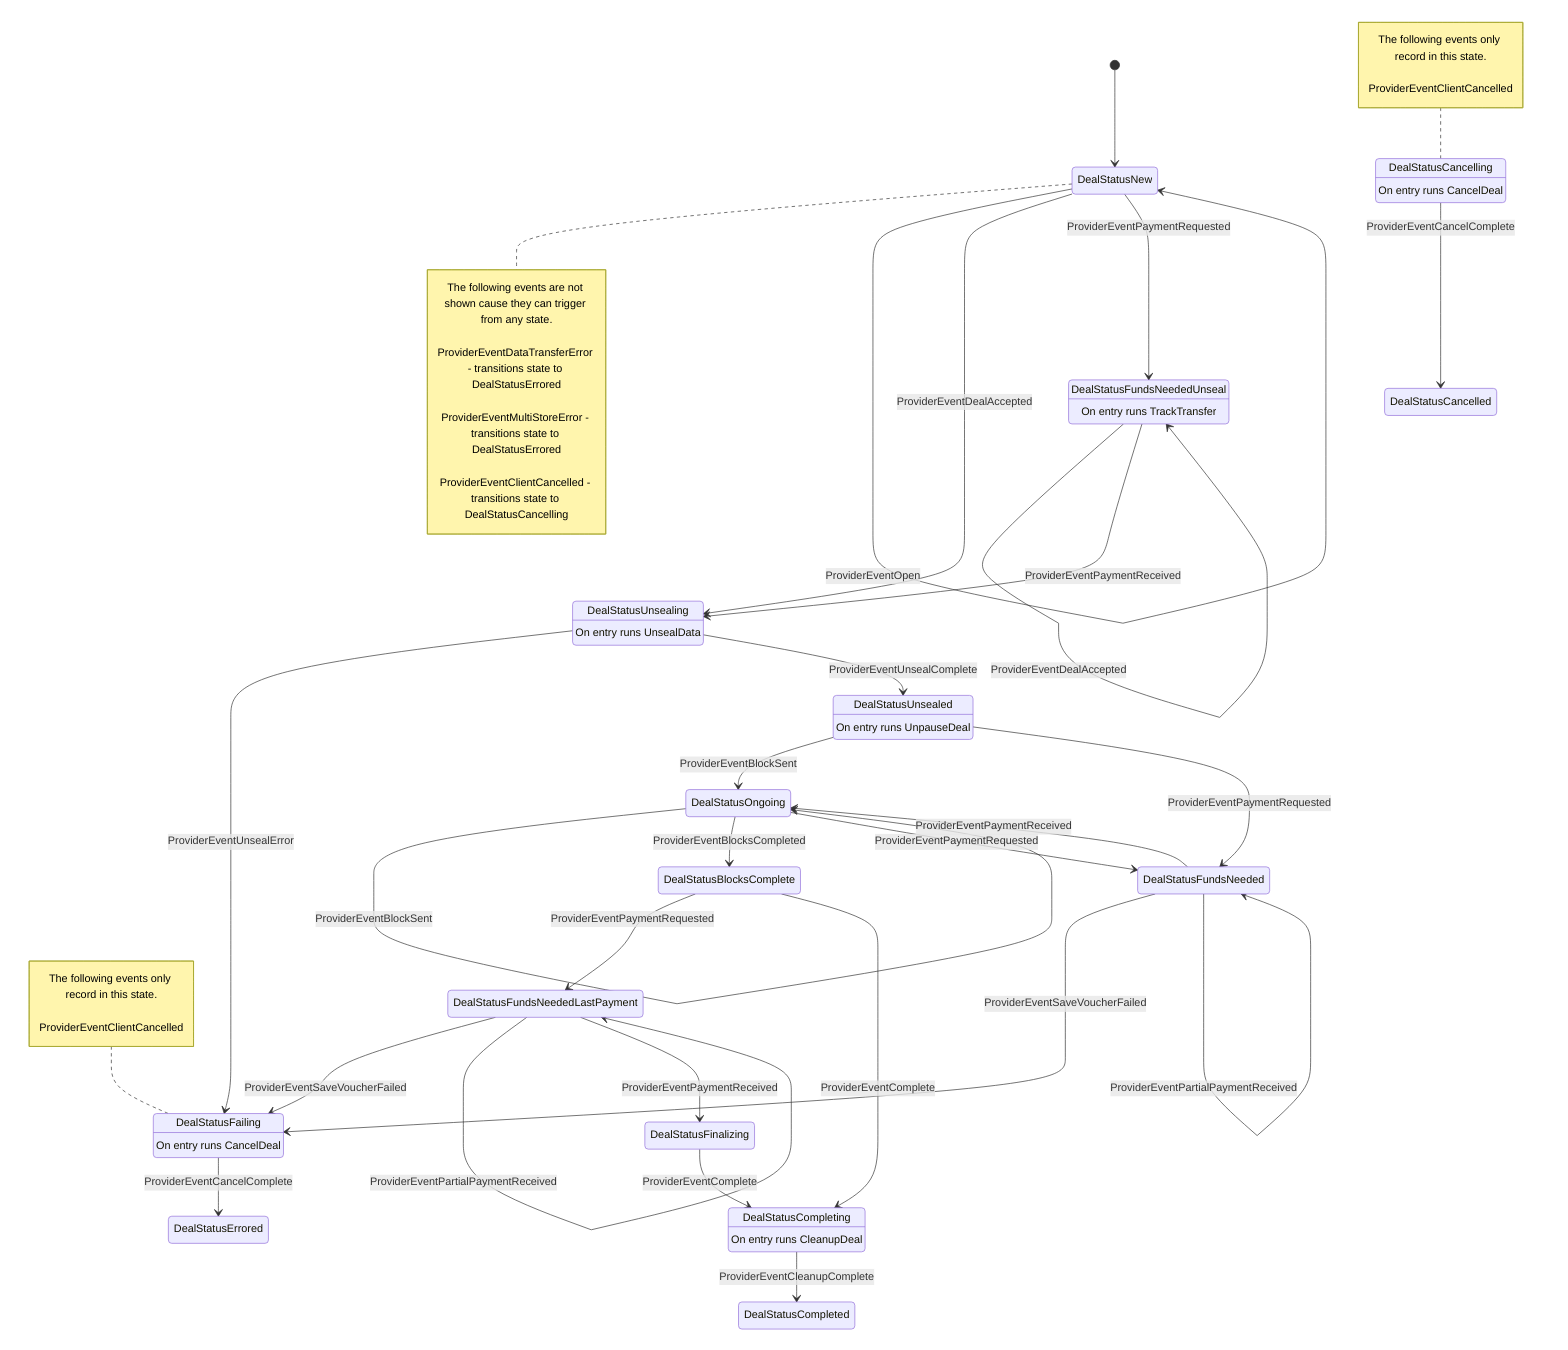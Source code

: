 stateDiagram-v2
	state "DealStatusNew" as 0
	state "DealStatusUnsealing" as 1
	state "DealStatusUnsealed" as 2
	state "DealStatusFundsNeededUnseal" as 7
	state "DealStatusFailing" as 8
	state "DealStatusFundsNeeded" as 10
	state "DealStatusOngoing" as 13
	state "DealStatusFundsNeededLastPayment" as 14
	state "DealStatusCompleted" as 15
	state "DealStatusErrored" as 17
	state "DealStatusBlocksComplete" as 18
	state "DealStatusFinalizing" as 19
	state "DealStatusCompleting" as 20
	state "DealStatusCancelling" as 25
	state "DealStatusCancelled" as 26
	1 : On entry runs UnsealData
	2 : On entry runs UnpauseDeal
	7 : On entry runs TrackTransfer
	8 : On entry runs CancelDeal
	20 : On entry runs CleanupDeal
	25 : On entry runs CancelDeal
	[*] --> 0
	note right of 0
		The following events are not shown cause they can trigger from any state.

		ProviderEventDataTransferError - transitions state to DealStatusErrored
		ProviderEventMultiStoreError - transitions state to DealStatusErrored
		ProviderEventClientCancelled - transitions state to DealStatusCancelling
	end note
	0 --> 0 : ProviderEventOpen
	0 --> 1 : ProviderEventDealAccepted
	7 --> 7 : ProviderEventDealAccepted
	1 --> 8 : ProviderEventUnsealError
	1 --> 2 : ProviderEventUnsealComplete
	2 --> 13 : ProviderEventBlockSent
	13 --> 13 : ProviderEventBlockSent
	13 --> 18 : ProviderEventBlocksCompleted
	0 --> 7 : ProviderEventPaymentRequested
	2 --> 10 : ProviderEventPaymentRequested
	13 --> 10 : ProviderEventPaymentRequested
	18 --> 14 : ProviderEventPaymentRequested
	10 --> 8 : ProviderEventSaveVoucherFailed
	14 --> 8 : ProviderEventSaveVoucherFailed
	10 --> 10 : ProviderEventPartialPaymentReceived
	14 --> 14 : ProviderEventPartialPaymentReceived
	7 --> 1 : ProviderEventPaymentReceived
	10 --> 13 : ProviderEventPaymentReceived
	14 --> 19 : ProviderEventPaymentReceived
	18 --> 20 : ProviderEventComplete
	19 --> 20 : ProviderEventComplete
	20 --> 15 : ProviderEventCleanupComplete
	8 --> 17 : ProviderEventCancelComplete
	25 --> 26 : ProviderEventCancelComplete

	note left of 8 : The following events only record in this state.<br><br>ProviderEventClientCancelled


	note left of 25 : The following events only record in this state.<br><br>ProviderEventClientCancelled